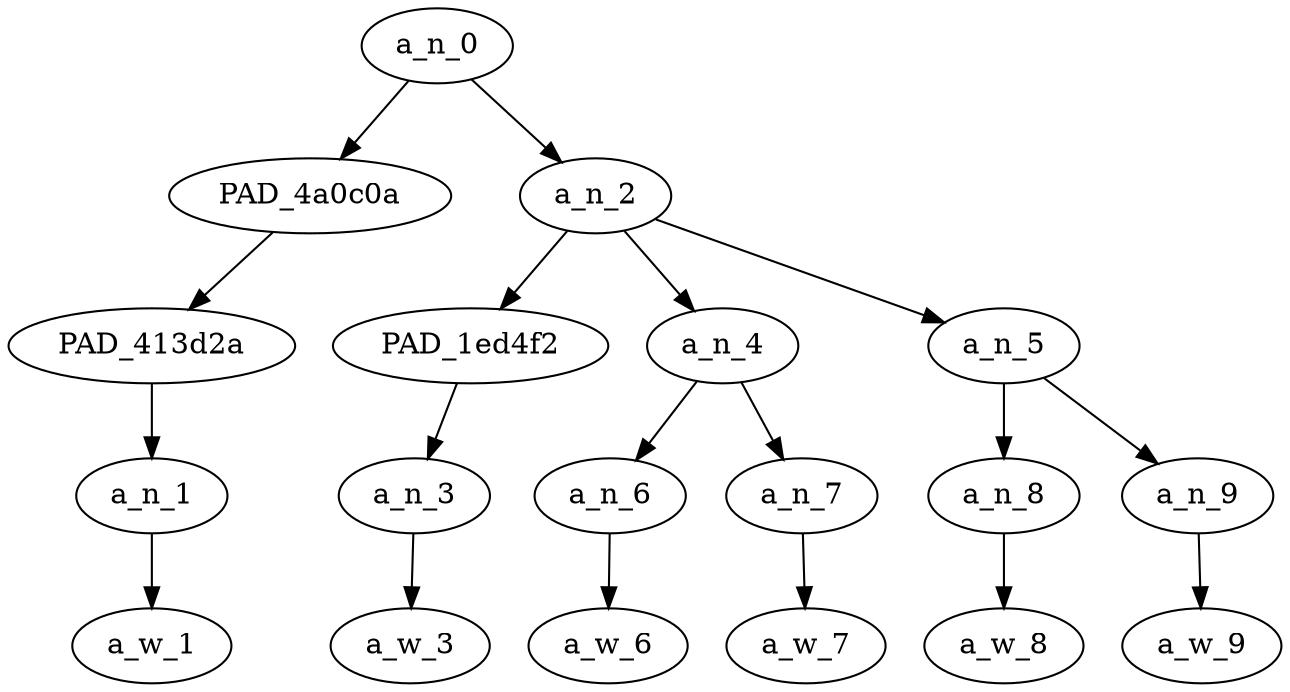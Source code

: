 strict digraph "" {
	a_n_0	[div_dir=1,
		index=0,
		level=4,
		pos="1.3333333333333333,4!",
		text_span="[0, 1, 2, 3, 4, 5]",
		value=0.99999999];
	PAD_4a0c0a	[div_dir=-1,
		index=0,
		level=3,
		pos="0.0,3!",
		text_span="[0]",
		value=0.37041272];
	a_n_0 -> PAD_4a0c0a;
	a_n_2	[div_dir=1,
		index=1,
		level=3,
		pos="2.6666666666666665,3!",
		text_span="[1, 2, 3, 4, 5]",
		value=0.62938436];
	a_n_0 -> a_n_2;
	PAD_413d2a	[div_dir=-1,
		index=0,
		level=2,
		pos="0.0,2!",
		text_span="[0]",
		value=0.37041272];
	PAD_4a0c0a -> PAD_413d2a;
	a_n_1	[div_dir=-1,
		index=0,
		level=1,
		pos="0.0,1!",
		text_span="[0]",
		value=0.37041272];
	PAD_413d2a -> a_n_1;
	a_w_1	[div_dir=0,
		index=0,
		level=0,
		pos="0,0!",
		text_span="[0]",
		value=taehyung];
	a_n_1 -> a_w_1;
	PAD_1ed4f2	[div_dir=-1,
		index=1,
		level=2,
		pos="1.0,2!",
		text_span="[1]",
		value=0.21516371];
	a_n_2 -> PAD_1ed4f2;
	a_n_4	[div_dir=1,
		index=2,
		level=2,
		pos="2.5,2!",
		text_span="[2, 3]",
		value=0.26881927];
	a_n_2 -> a_n_4;
	a_n_5	[div_dir=1,
		index=3,
		level=2,
		pos="4.5,2!",
		text_span="[4, 5]",
		value=0.14503819];
	a_n_2 -> a_n_5;
	a_n_3	[div_dir=-1,
		index=1,
		level=1,
		pos="1.0,1!",
		text_span="[1]",
		value=0.21516371];
	PAD_1ed4f2 -> a_n_3;
	a_w_3	[div_dir=0,
		index=1,
		level=0,
		pos="1,0!",
		text_span="[1]",
		value=dislikes];
	a_n_3 -> a_w_3;
	a_n_6	[div_dir=1,
		index=2,
		level=1,
		pos="2.0,1!",
		text_span="[2]",
		value=0.14510260];
	a_n_4 -> a_n_6;
	a_n_7	[div_dir=1,
		index=3,
		level=1,
		pos="3.0,1!",
		text_span="[3]",
		value=0.12295708];
	a_n_4 -> a_n_7;
	a_w_6	[div_dir=0,
		index=2,
		level=0,
		pos="2,0!",
		text_span="[2]",
		value=white];
	a_n_6 -> a_w_6;
	a_w_7	[div_dir=0,
		index=3,
		level=0,
		pos="3,0!",
		text_span="[3]",
		value=people];
	a_n_7 -> a_w_7;
	a_n_8	[div_dir=1,
		index=4,
		level=1,
		pos="4.0,1!",
		text_span="[4]",
		value=0.06846100];
	a_n_5 -> a_n_8;
	a_n_9	[div_dir=-1,
		index=5,
		level=1,
		pos="5.0,1!",
		text_span="[5]",
		value=0.07649300];
	a_n_5 -> a_n_9;
	a_w_8	[div_dir=0,
		index=4,
		level=0,
		pos="4,0!",
		text_span="[4]",
		value=so];
	a_n_8 -> a_w_8;
	a_w_9	[div_dir=0,
		index=5,
		level=0,
		pos="5,0!",
		text_span="[5]",
		value=much];
	a_n_9 -> a_w_9;
}
